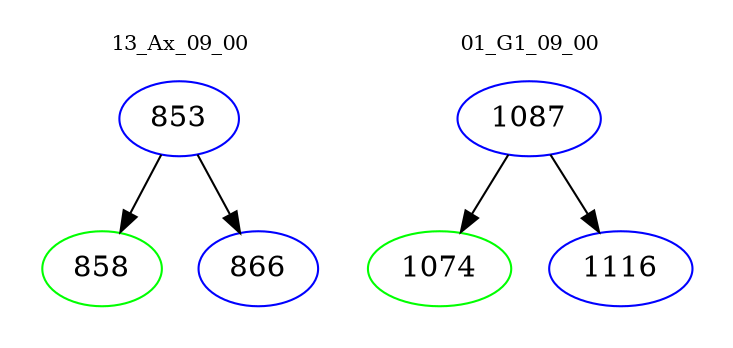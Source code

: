 digraph{
subgraph cluster_0 {
color = white
label = "13_Ax_09_00";
fontsize=10;
T0_853 [label="853", color="blue"]
T0_853 -> T0_858 [color="black"]
T0_858 [label="858", color="green"]
T0_853 -> T0_866 [color="black"]
T0_866 [label="866", color="blue"]
}
subgraph cluster_1 {
color = white
label = "01_G1_09_00";
fontsize=10;
T1_1087 [label="1087", color="blue"]
T1_1087 -> T1_1074 [color="black"]
T1_1074 [label="1074", color="green"]
T1_1087 -> T1_1116 [color="black"]
T1_1116 [label="1116", color="blue"]
}
}
